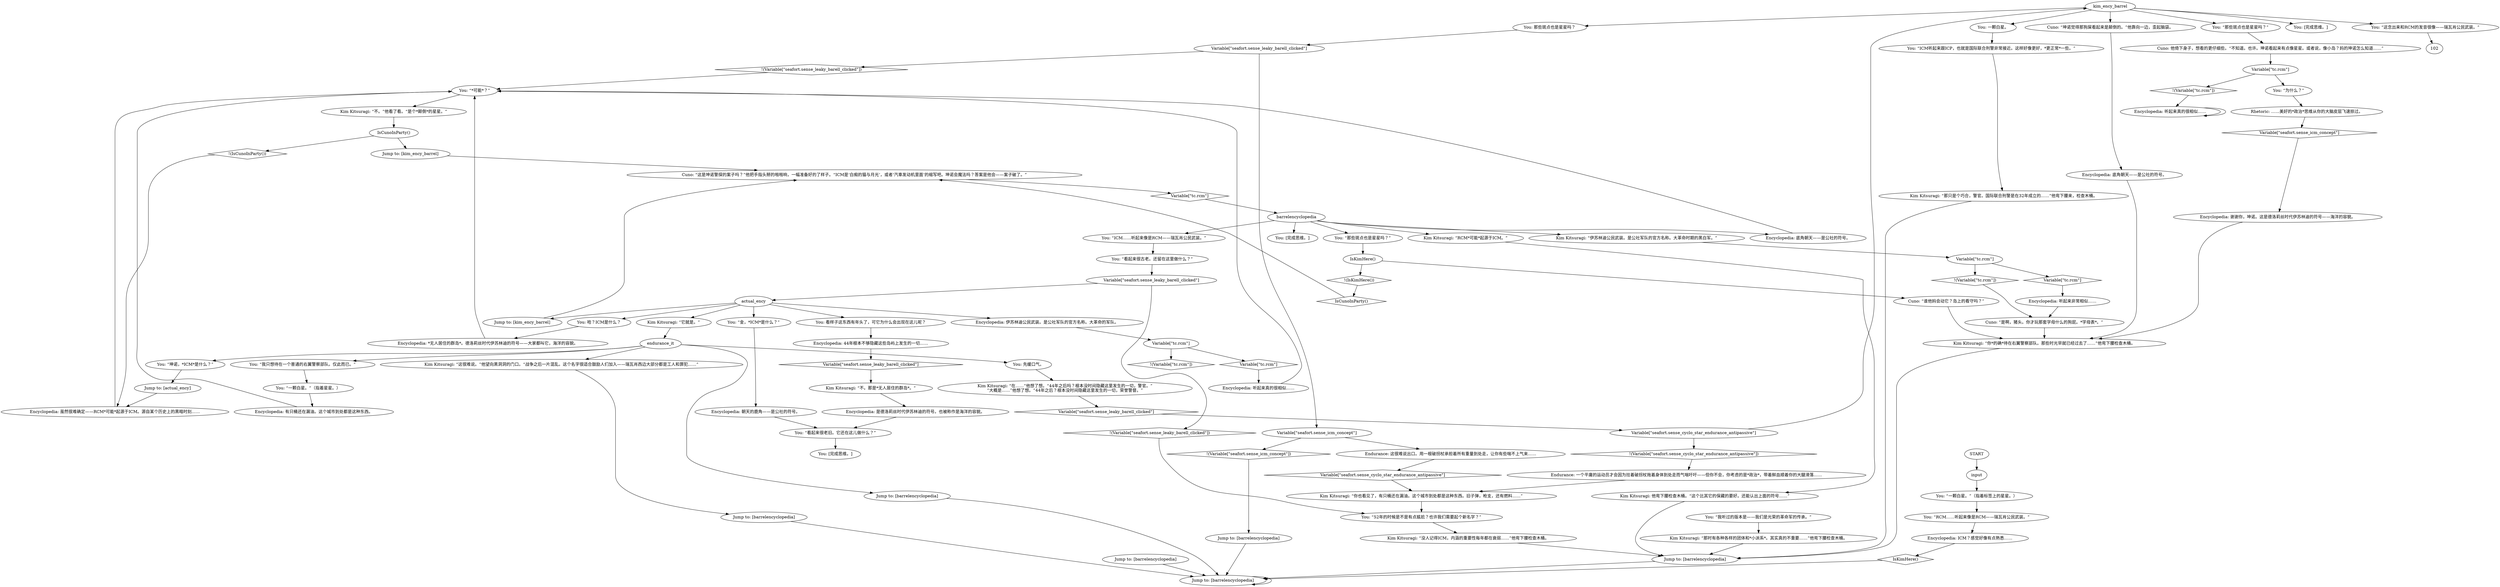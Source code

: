 # SEAFORT ORB / ICM logo questions
# (afterthought on ICM)
# ==================================================
digraph G {
	  0 [label="START"];
	  1 [label="input"];
	  2 [label="Variable[\"tc.rcm\"]"];
	  3 [label="Variable[\"tc.rcm\"]", shape=diamond];
	  4 [label="!(Variable[\"tc.rcm\"])", shape=diamond];
	  5 [label="You: “那些斑点也是星星吗？”"];
	  6 [label="You: 先缓口气。"];
	  7 [label="Encyclopedia: 44年根本不够隐藏这些岛屿上发生的一切……"];
	  8 [label="You: 看样子这东西有年头了，可它为什么会出现在这儿呢？"];
	  9 [label="Encyclopedia: 底角朝天——是公社的符号。"];
	  10 [label="You: “ICM……听起来像是RCM——瑞瓦肖公民武装。”"];
	  11 [label="Jump to: [barrelencyclopedia]"];
	  12 [label="Jump to: [barrelencyclopedia]"];
	  13 [label="Variable[\"tc.rcm\"]"];
	  14 [label="Variable[\"tc.rcm\"]", shape=diamond];
	  15 [label="!(Variable[\"tc.rcm\"])", shape=diamond];
	  16 [label="You: [完成思维。]"];
	  17 [label="Cuno: 他倚下身子，想看的更仔细些。“不知道。也许。坤诺看起来有点像星星。或者说，像小岛？妈的坤诺怎么知道……”"];
	  18 [label="You: 哈？ICM是什么？"];
	  19 [label="Encyclopedia: 听起来非常相似……"];
	  20 [label="You: “那些斑点也是星星吗？”"];
	  21 [label="You: [完成思维。]"];
	  22 [label="Jump to: [barrelencyclopedia]"];
	  23 [label="Kim Kitsuragi: “那只是个巧合，警官。国际联合刑警是在32年成立的……”他弯下腰来，检查木桶。"];
	  24 [label="Kim Kitsuragi: “没人记得ICM，内涵的重要性每年都在衰弱……”他弯下腰检查木桶。"];
	  25 [label="Kim Kitsuragi: “那时有各种各样的团体和*小派系*。其实真的不重要……”他弯下腰检查木桶。"];
	  26 [label="Encyclopedia: 是德洛莉丝时代伊苏林迪的符号。也被称作是海洋的容貌。"];
	  27 [label="Encyclopedia: 听起来真的很相似……"];
	  28 [label="Endurance: 一个平庸的运动员才会因为拄着破拐杖拖着身体到处走而气喘吁吁——但你不会，你考虑的是*政治*，带着鲜血顺着你的大腿滑落……"];
	  29 [label="You: “我听过的版本是——我们是光荣的革命军的传承。”"];
	  30 [label="You: “我只想待在一个普通的右翼警察部队。仅此而已。”"];
	  31 [label="You: “坤诺，*ICM*是什么？”"];
	  32 [label="You: “这念出来和RCM的发音很像——瑞瓦肖公民武装。”"];
	  33 [label="Kim Kitsuragi: “它就是。”"];
	  34 [label="You: “看起来很古老。还留在这里做什么？”"];
	  35 [label="Encyclopedia: 底角朝天——是公社的符号。"];
	  36 [label="You: “ICM听起来跟ICP，也就是国际联合刑警非常接近。这样好像更好，*更正常*一些。”"];
	  37 [label="Kim Kitsuragi: “这很难说。”他望向黑洞洞的门口。“战争之后一片混乱。这个名字很适合鼓励人们加入——瑞瓦肖西边大部分都是工人和罪犯……”"];
	  38 [label="Kim Kitsuragi: “不。”他看了看。“是个*颠倒*的星星。”"];
	  39 [label="You: “RCM……听起来像是RCM——瑞瓦肖公民武装。”"];
	  40 [label="You: 那些斑点也是星星吗？"];
	  41 [label="Jump to: [kim_ency_barrel]"];
	  42 [label="Encyclopedia: 听起来真的很相似……"];
	  43 [label="barrelencyclopedia"];
	  44 [label="Jump to: [barrelencyclopedia]"];
	  45 [label="You: “看起来很老旧。它还在这儿做什么？”"];
	  46 [label="Cuno: “坤诺觉得那狗屎看起来是颠倒的。”他靠向一边，歪起脑袋。"];
	  47 [label="Encyclopedia: 有只桶还在漏油。这个城市到处都是这种东西。"];
	  48 [label="Kim Kitsuragi: “不。那是*无人居住的群岛*。”"];
	  49 [label="IsKimHere()"];
	  50 [label="IsKimHere()", shape=diamond];
	  51 [label="!(IsKimHere())", shape=diamond];
	  52 [label="Cuno: “谁他妈会动它？岛上的看守吗？”"];
	  53 [label="You: [完成思维。]"];
	  54 [label="You: “金，*ICM*是什么？”"];
	  55 [label="Kim Kitsuragi: “RCM*可能*起源于ICM。”"];
	  56 [label="Rhetoric: ……美好的*政治*思维从你的大脑皮层飞速掠过。"];
	  57 [label="Jump to: [barrelencyclopedia]"];
	  58 [label="You: “52年的时候是不是有点尴尬？也许我们需要起个新名字？”"];
	  59 [label="Jump to: [barrelencyclopedia]"];
	  60 [label="Cuno: “是啊，猪头。你才玩那套字母什么的狗屁。*字母表*。”"];
	  61 [label="Encyclopedia: ICM？感觉好像有点熟悉……"];
	  62 [label="You: “一颗白星。”（指着标签上的星星。）"];
	  63 [label="Kim Kitsuragi: “伊苏林迪公民武装。是公社军队的官方名称。大革命时期的黑白军。”"];
	  64 [label="Encyclopedia: 朝天的鹿角——是公社的符号。"];
	  65 [label="IsCunoInParty()"];
	  66 [label="IsCunoInParty()", shape=diamond];
	  67 [label="!(IsCunoInParty())", shape=diamond];
	  68 [label="Jump to: [kim_ency_barrel]"];
	  69 [label="Kim Kitsuragi: “你*的确*待在右翼警察部队。那些时光早就已经过去了……”他弯下腰检查木桶。"];
	  70 [label="You: “一颗白星。”（指着星星。）"];
	  71 [label="You: 一颗白星。"];
	  72 [label="Encyclopedia: 伊苏林迪公民武装。是公社军队的官方名称。大革命的军队。"];
	  73 [label="Encyclopedia: *无人居住的群岛*。德洛莉丝时代伊苏林迪的符号——大家都叫它，海洋的容貌。"];
	  74 [label="Variable[\"seafort.sense_leaky_barell_clicked\"]"];
	  75 [label="Variable[\"seafort.sense_leaky_barell_clicked\"]", shape=diamond];
	  76 [label="!(Variable[\"seafort.sense_leaky_barell_clicked\"])", shape=diamond];
	  77 [label="Variable[\"seafort.sense_icm_concept\"]"];
	  78 [label="Variable[\"seafort.sense_icm_concept\"]", shape=diamond];
	  79 [label="!(Variable[\"seafort.sense_icm_concept\"])", shape=diamond];
	  80 [label="Endurance: 这很难说出口。用一根破拐杖承担着所有重量到处走，让你有些喘不上气来……"];
	  81 [label="Encyclopedia: 谢谢你，坤诺。这是德洛莉丝时代伊苏林迪的符号——海洋的容貌。"];
	  82 [label="Variable[\"tc.rcm\"]"];
	  83 [label="Variable[\"tc.rcm\"]", shape=diamond];
	  84 [label="!(Variable[\"tc.rcm\"])", shape=diamond];
	  85 [label="You: “为什么？”"];
	  86 [label="endurance_it"];
	  87 [label="Kim Kitsuragi: “你也看见了，有只桶还在漏油。这个城市到处都是这种东西。旧子弹，枪支，还有燃料……”"];
	  88 [label="Variable[\"seafort.sense_cyclo_star_endurance_antipassive\"]"];
	  89 [label="Variable[\"seafort.sense_cyclo_star_endurance_antipassive\"]", shape=diamond];
	  90 [label="!(Variable[\"seafort.sense_cyclo_star_endurance_antipassive\"])", shape=diamond];
	  91 [label="kim_ency_barrel"];
	  92 [label="Cuno: “这是坤诺警探的案子吗？”他把手指头掰的啪啪响，一幅准备好的了样子。“ICM是‘白痴的猫与月光’，或者‘汽車发动机里面’的缩写吧。坤诺会魔法吗？答案是他会——案子破了。”"];
	  93 [label="Jump to: [actual_ency]"];
	  94 [label="You: “*可能*？”"];
	  95 [label="Kim Kitsuragi: 他弯下腰检查木桶。“这个比其它的保藏的要好。还能认出上面的符号……”"];
	  96 [label="Kim Kitsuragi: “在……”他想了想。“44年之后吗？根本没时间隐藏这里发生的一切，警官。”\n“大概是……”他想了想。“44年之后？根本没时间隐藏这里发生的一切，荣誉警督。”"];
	  97 [label="Variable[\"seafort.sense_leaky_barell_clicked\"]"];
	  98 [label="Variable[\"seafort.sense_leaky_barell_clicked\"]", shape=diamond];
	  99 [label="!(Variable[\"seafort.sense_leaky_barell_clicked\"])", shape=diamond];
	  100 [label="actual_ency"];
	  101 [label="Encyclopedia: 虽然很难确定——RCM*可能*起源于ICM。源自某个历史上的黑暗时刻……"];
	  0 -> 1
	  1 -> 62
	  2 -> 3
	  2 -> 4
	  3 -> 19
	  4 -> 60
	  5 -> 17
	  6 -> 96
	  7 -> 75
	  8 -> 7
	  9 -> 69
	  10 -> 34
	  11 -> 44
	  12 -> 44
	  13 -> 14
	  13 -> 15
	  14 -> 27
	  17 -> 82
	  18 -> 73
	  19 -> 60
	  20 -> 49
	  22 -> 44
	  23 -> 11
	  24 -> 11
	  25 -> 11
	  26 -> 45
	  27 -> 94
	  28 -> 87
	  29 -> 25
	  30 -> 70
	  31 -> 93
	  32 -> 102
	  33 -> 86
	  34 -> 97
	  35 -> 94
	  36 -> 23
	  37 -> 57
	  38 -> 65
	  39 -> 61
	  40 -> 74
	  41 -> 92
	  42 -> 42
	  43 -> 35
	  43 -> 10
	  43 -> 16
	  43 -> 20
	  43 -> 55
	  43 -> 63
	  44 -> 44
	  45 -> 53
	  46 -> 9
	  47 -> 94
	  48 -> 26
	  49 -> 51
	  49 -> 52
	  50 -> 44
	  51 -> 66
	  52 -> 69
	  54 -> 64
	  55 -> 95
	  56 -> 78
	  57 -> 44
	  58 -> 24
	  59 -> 44
	  60 -> 69
	  61 -> 50
	  62 -> 39
	  63 -> 2
	  64 -> 45
	  65 -> 67
	  65 -> 68
	  66 -> 92
	  67 -> 101
	  68 -> 92
	  69 -> 11
	  70 -> 47
	  71 -> 36
	  72 -> 13
	  73 -> 94
	  74 -> 76
	  74 -> 77
	  75 -> 48
	  76 -> 94
	  77 -> 80
	  77 -> 79
	  78 -> 81
	  79 -> 22
	  80 -> 89
	  81 -> 69
	  82 -> 84
	  82 -> 85
	  83 -> 43
	  84 -> 42
	  85 -> 56
	  86 -> 37
	  86 -> 6
	  86 -> 59
	  86 -> 30
	  86 -> 31
	  87 -> 58
	  88 -> 90
	  88 -> 91
	  89 -> 87
	  90 -> 28
	  91 -> 32
	  91 -> 5
	  91 -> 71
	  91 -> 40
	  91 -> 46
	  91 -> 21
	  92 -> 83
	  93 -> 101
	  94 -> 38
	  95 -> 11
	  96 -> 98
	  97 -> 99
	  97 -> 100
	  98 -> 88
	  99 -> 58
	  100 -> 33
	  100 -> 72
	  100 -> 8
	  100 -> 41
	  100 -> 18
	  100 -> 54
	  101 -> 94
}

